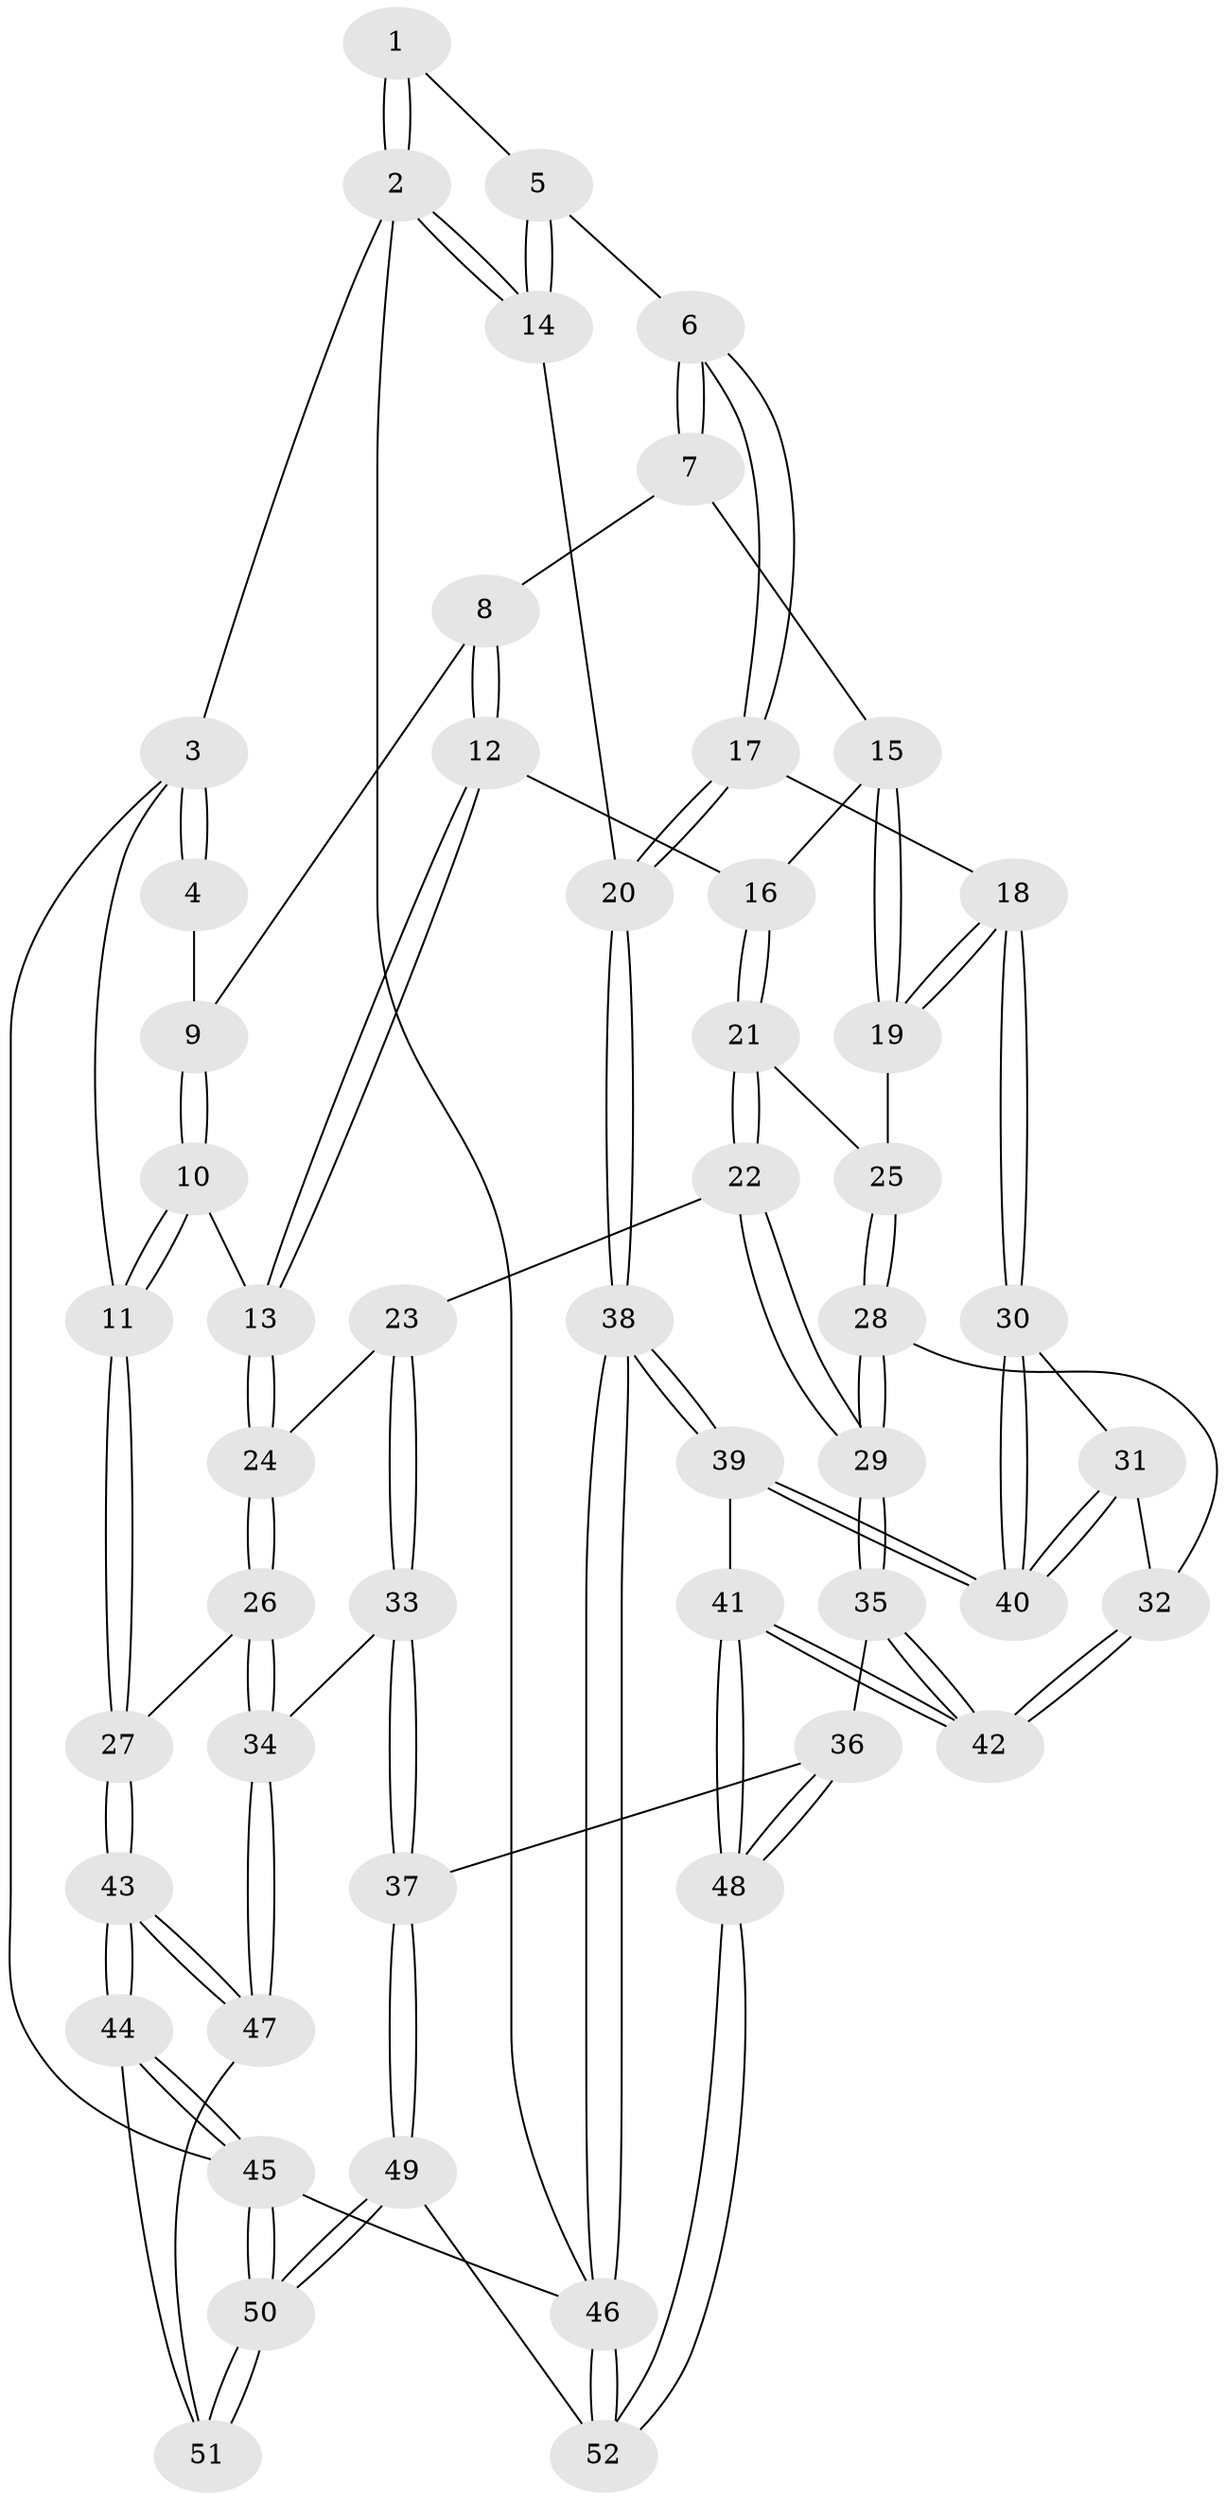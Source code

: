 // Generated by graph-tools (version 1.1) at 2025/38/03/09/25 02:38:35]
// undirected, 52 vertices, 127 edges
graph export_dot {
graph [start="1"]
  node [color=gray90,style=filled];
  1 [pos="+0.7955999834959505+0"];
  2 [pos="+1+0"];
  3 [pos="+0+0"];
  4 [pos="+0.3476342703349491+0"];
  5 [pos="+0.7249639055851501+0.13388218406647187"];
  6 [pos="+0.7112091716248248+0.17680282216784202"];
  7 [pos="+0.6749929062398504+0.18472154352871759"];
  8 [pos="+0.44330550174352695+0.11372066105097163"];
  9 [pos="+0.3518592465144902+0.015815201276736055"];
  10 [pos="+0.19960102662848017+0.19429349225418752"];
  11 [pos="+0+0.17662811513046892"];
  12 [pos="+0.4056613391828811+0.30936679336644185"];
  13 [pos="+0.2775112575424655+0.3256640303852336"];
  14 [pos="+1+0.11758176817722744"];
  15 [pos="+0.5821469293500793+0.27964598328131207"];
  16 [pos="+0.45904646271815086+0.34164921261629716"];
  17 [pos="+0.8306287828980118+0.34045521856399963"];
  18 [pos="+0.7621965934269508+0.44163495574311773"];
  19 [pos="+0.5960507638961132+0.4350513492177659"];
  20 [pos="+1+0.37639969359180653"];
  21 [pos="+0.4633144099260197+0.36412318383935"];
  22 [pos="+0.4113837602599138+0.48554844769607824"];
  23 [pos="+0.3258336749334719+0.49384183985638735"];
  24 [pos="+0.2662231767776866+0.3631489964453279"];
  25 [pos="+0.5585902745441569+0.45471411070393397"];
  26 [pos="+0.05224776079492309+0.49355079729059687"];
  27 [pos="+0+0.4062488677593483"];
  28 [pos="+0.5298252706797816+0.5505386489356078"];
  29 [pos="+0.5020223038393291+0.5619047647687504"];
  30 [pos="+0.7569733020601922+0.4704467510513888"];
  31 [pos="+0.6087572861995567+0.560214147886885"];
  32 [pos="+0.5773353878582991+0.5684346707732962"];
  33 [pos="+0.24124295438202156+0.6737536224338156"];
  34 [pos="+0.19797009325410145+0.670667162297464"];
  35 [pos="+0.47790444185670555+0.6079736541958242"];
  36 [pos="+0.4610582811999772+0.6361361809418542"];
  37 [pos="+0.27485425600110447+0.6956157985924946"];
  38 [pos="+1+0.8218810709422671"];
  39 [pos="+0.800669108647398+0.7117986952550772"];
  40 [pos="+0.7936798489147054+0.6872158122888005"];
  41 [pos="+0.673986865707056+0.7659921449865945"];
  42 [pos="+0.636682177668772+0.6967011745632731"];
  43 [pos="+0+0.761875341902555"];
  44 [pos="+0+0.9058679334411833"];
  45 [pos="+0+1"];
  46 [pos="+1+1"];
  47 [pos="+0.1138352874259744+0.7538300281519481"];
  48 [pos="+0.6011329596355359+0.8320695387674408"];
  49 [pos="+0.4663371858508399+1"];
  50 [pos="+0.24418912515542154+1"];
  51 [pos="+0.10348476665858951+0.9004939502026995"];
  52 [pos="+0.48111417012735713+1"];
  1 -- 2;
  1 -- 2;
  1 -- 5;
  2 -- 3;
  2 -- 14;
  2 -- 14;
  2 -- 46;
  3 -- 4;
  3 -- 4;
  3 -- 11;
  3 -- 45;
  4 -- 9;
  5 -- 6;
  5 -- 14;
  5 -- 14;
  6 -- 7;
  6 -- 7;
  6 -- 17;
  6 -- 17;
  7 -- 8;
  7 -- 15;
  8 -- 9;
  8 -- 12;
  8 -- 12;
  9 -- 10;
  9 -- 10;
  10 -- 11;
  10 -- 11;
  10 -- 13;
  11 -- 27;
  11 -- 27;
  12 -- 13;
  12 -- 13;
  12 -- 16;
  13 -- 24;
  13 -- 24;
  14 -- 20;
  15 -- 16;
  15 -- 19;
  15 -- 19;
  16 -- 21;
  16 -- 21;
  17 -- 18;
  17 -- 20;
  17 -- 20;
  18 -- 19;
  18 -- 19;
  18 -- 30;
  18 -- 30;
  19 -- 25;
  20 -- 38;
  20 -- 38;
  21 -- 22;
  21 -- 22;
  21 -- 25;
  22 -- 23;
  22 -- 29;
  22 -- 29;
  23 -- 24;
  23 -- 33;
  23 -- 33;
  24 -- 26;
  24 -- 26;
  25 -- 28;
  25 -- 28;
  26 -- 27;
  26 -- 34;
  26 -- 34;
  27 -- 43;
  27 -- 43;
  28 -- 29;
  28 -- 29;
  28 -- 32;
  29 -- 35;
  29 -- 35;
  30 -- 31;
  30 -- 40;
  30 -- 40;
  31 -- 32;
  31 -- 40;
  31 -- 40;
  32 -- 42;
  32 -- 42;
  33 -- 34;
  33 -- 37;
  33 -- 37;
  34 -- 47;
  34 -- 47;
  35 -- 36;
  35 -- 42;
  35 -- 42;
  36 -- 37;
  36 -- 48;
  36 -- 48;
  37 -- 49;
  37 -- 49;
  38 -- 39;
  38 -- 39;
  38 -- 46;
  38 -- 46;
  39 -- 40;
  39 -- 40;
  39 -- 41;
  41 -- 42;
  41 -- 42;
  41 -- 48;
  41 -- 48;
  43 -- 44;
  43 -- 44;
  43 -- 47;
  43 -- 47;
  44 -- 45;
  44 -- 45;
  44 -- 51;
  45 -- 50;
  45 -- 50;
  45 -- 46;
  46 -- 52;
  46 -- 52;
  47 -- 51;
  48 -- 52;
  48 -- 52;
  49 -- 50;
  49 -- 50;
  49 -- 52;
  50 -- 51;
  50 -- 51;
}
